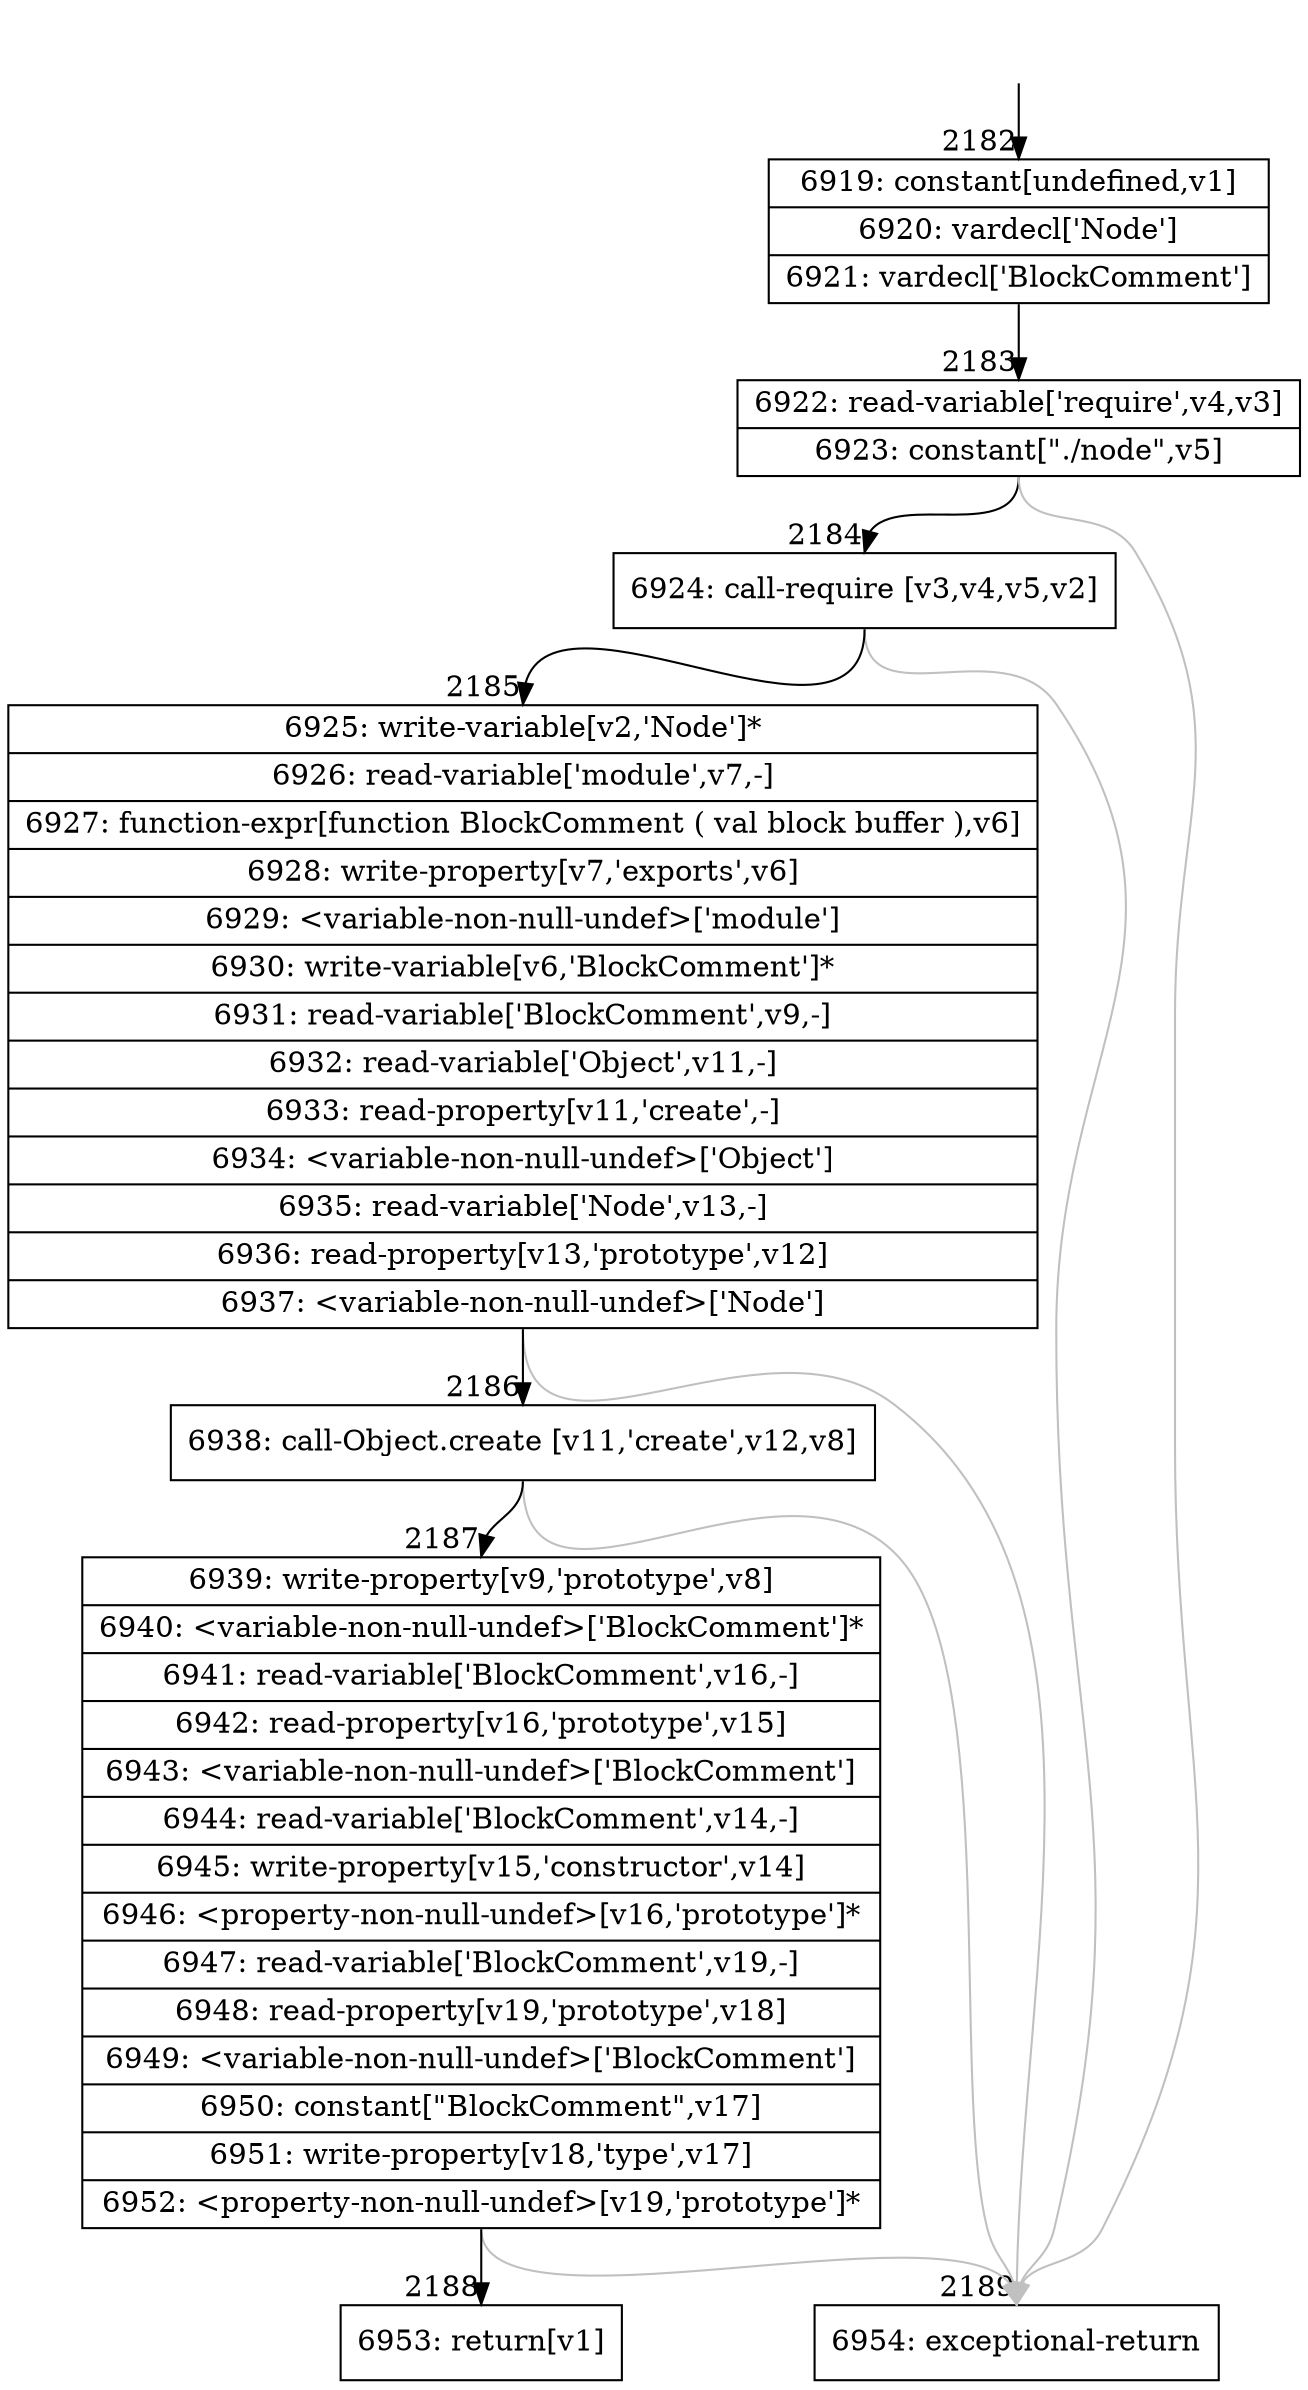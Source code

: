 digraph {
rankdir="TD"
BB_entry113[shape=none,label=""];
BB_entry113 -> BB2182 [tailport=s, headport=n, headlabel="    2182"]
BB2182 [shape=record label="{6919: constant[undefined,v1]|6920: vardecl['Node']|6921: vardecl['BlockComment']}" ] 
BB2182 -> BB2183 [tailport=s, headport=n, headlabel="      2183"]
BB2183 [shape=record label="{6922: read-variable['require',v4,v3]|6923: constant[\"./node\",v5]}" ] 
BB2183 -> BB2184 [tailport=s, headport=n, headlabel="      2184"]
BB2183 -> BB2189 [tailport=s, headport=n, color=gray, headlabel="      2189"]
BB2184 [shape=record label="{6924: call-require [v3,v4,v5,v2]}" ] 
BB2184 -> BB2185 [tailport=s, headport=n, headlabel="      2185"]
BB2184 -> BB2189 [tailport=s, headport=n, color=gray]
BB2185 [shape=record label="{6925: write-variable[v2,'Node']*|6926: read-variable['module',v7,-]|6927: function-expr[function BlockComment ( val block buffer ),v6]|6928: write-property[v7,'exports',v6]|6929: \<variable-non-null-undef\>['module']|6930: write-variable[v6,'BlockComment']*|6931: read-variable['BlockComment',v9,-]|6932: read-variable['Object',v11,-]|6933: read-property[v11,'create',-]|6934: \<variable-non-null-undef\>['Object']|6935: read-variable['Node',v13,-]|6936: read-property[v13,'prototype',v12]|6937: \<variable-non-null-undef\>['Node']}" ] 
BB2185 -> BB2186 [tailport=s, headport=n, headlabel="      2186"]
BB2185 -> BB2189 [tailport=s, headport=n, color=gray]
BB2186 [shape=record label="{6938: call-Object.create [v11,'create',v12,v8]}" ] 
BB2186 -> BB2187 [tailport=s, headport=n, headlabel="      2187"]
BB2186 -> BB2189 [tailport=s, headport=n, color=gray]
BB2187 [shape=record label="{6939: write-property[v9,'prototype',v8]|6940: \<variable-non-null-undef\>['BlockComment']*|6941: read-variable['BlockComment',v16,-]|6942: read-property[v16,'prototype',v15]|6943: \<variable-non-null-undef\>['BlockComment']|6944: read-variable['BlockComment',v14,-]|6945: write-property[v15,'constructor',v14]|6946: \<property-non-null-undef\>[v16,'prototype']*|6947: read-variable['BlockComment',v19,-]|6948: read-property[v19,'prototype',v18]|6949: \<variable-non-null-undef\>['BlockComment']|6950: constant[\"BlockComment\",v17]|6951: write-property[v18,'type',v17]|6952: \<property-non-null-undef\>[v19,'prototype']*}" ] 
BB2187 -> BB2188 [tailport=s, headport=n, headlabel="      2188"]
BB2187 -> BB2189 [tailport=s, headport=n, color=gray]
BB2188 [shape=record label="{6953: return[v1]}" ] 
BB2189 [shape=record label="{6954: exceptional-return}" ] 
//#$~ 2231
}
